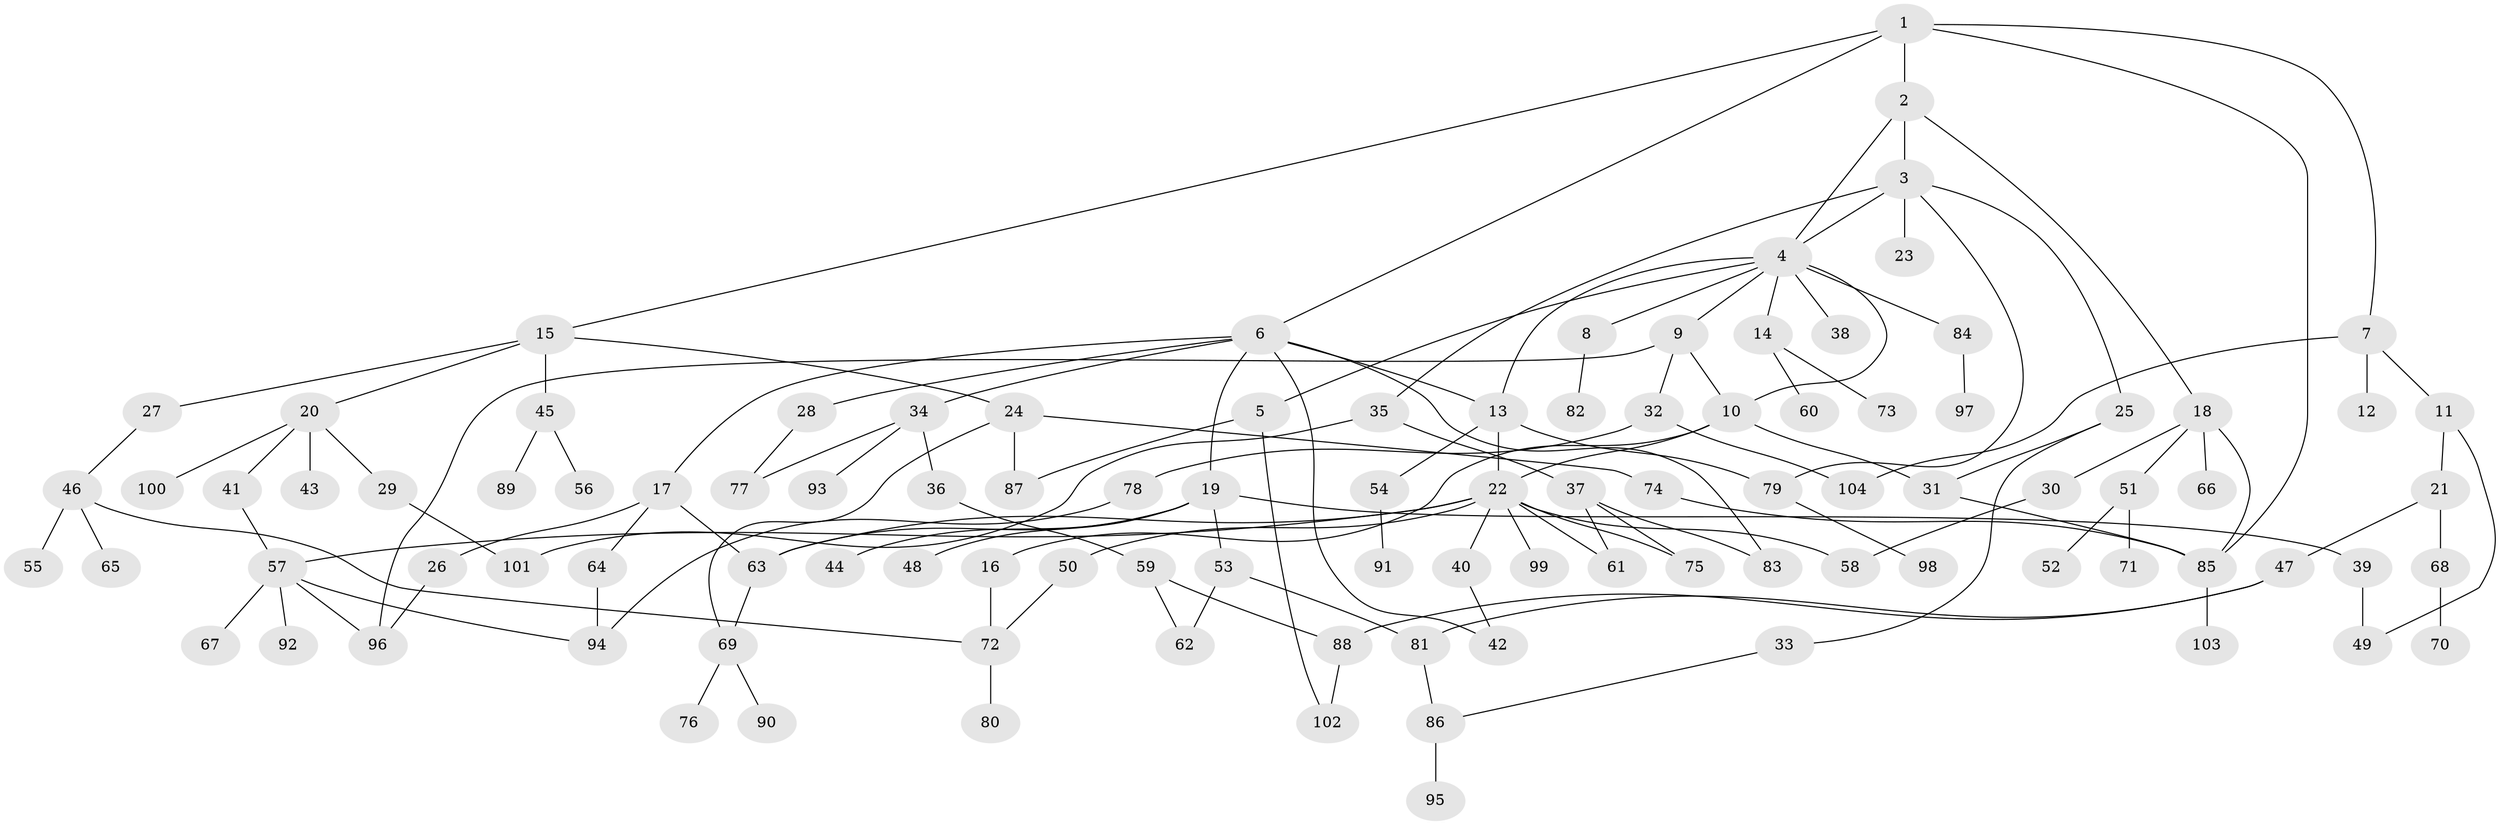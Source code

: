 // Generated by graph-tools (version 1.1) at 2025/13/03/09/25 04:13:16]
// undirected, 104 vertices, 137 edges
graph export_dot {
graph [start="1"]
  node [color=gray90,style=filled];
  1;
  2;
  3;
  4;
  5;
  6;
  7;
  8;
  9;
  10;
  11;
  12;
  13;
  14;
  15;
  16;
  17;
  18;
  19;
  20;
  21;
  22;
  23;
  24;
  25;
  26;
  27;
  28;
  29;
  30;
  31;
  32;
  33;
  34;
  35;
  36;
  37;
  38;
  39;
  40;
  41;
  42;
  43;
  44;
  45;
  46;
  47;
  48;
  49;
  50;
  51;
  52;
  53;
  54;
  55;
  56;
  57;
  58;
  59;
  60;
  61;
  62;
  63;
  64;
  65;
  66;
  67;
  68;
  69;
  70;
  71;
  72;
  73;
  74;
  75;
  76;
  77;
  78;
  79;
  80;
  81;
  82;
  83;
  84;
  85;
  86;
  87;
  88;
  89;
  90;
  91;
  92;
  93;
  94;
  95;
  96;
  97;
  98;
  99;
  100;
  101;
  102;
  103;
  104;
  1 -- 2;
  1 -- 6;
  1 -- 7;
  1 -- 15;
  1 -- 85;
  2 -- 3;
  2 -- 18;
  2 -- 4;
  3 -- 4;
  3 -- 23;
  3 -- 25;
  3 -- 35;
  3 -- 79;
  4 -- 5;
  4 -- 8;
  4 -- 9;
  4 -- 10;
  4 -- 13;
  4 -- 14;
  4 -- 38;
  4 -- 84;
  5 -- 87;
  5 -- 102;
  6 -- 17;
  6 -- 19;
  6 -- 28;
  6 -- 34;
  6 -- 42;
  6 -- 13;
  6 -- 83;
  7 -- 11;
  7 -- 12;
  7 -- 104;
  8 -- 82;
  9 -- 32;
  9 -- 10;
  9 -- 96;
  10 -- 16;
  10 -- 31;
  10 -- 22;
  11 -- 21;
  11 -- 49;
  13 -- 22;
  13 -- 54;
  13 -- 79;
  14 -- 60;
  14 -- 73;
  15 -- 20;
  15 -- 24;
  15 -- 27;
  15 -- 45;
  16 -- 72;
  17 -- 26;
  17 -- 64;
  17 -- 63;
  18 -- 30;
  18 -- 51;
  18 -- 66;
  18 -- 85;
  19 -- 39;
  19 -- 44;
  19 -- 48;
  19 -- 53;
  19 -- 63;
  20 -- 29;
  20 -- 41;
  20 -- 43;
  20 -- 100;
  21 -- 47;
  21 -- 68;
  22 -- 40;
  22 -- 50;
  22 -- 57;
  22 -- 61;
  22 -- 99;
  22 -- 58;
  22 -- 63;
  22 -- 75;
  24 -- 74;
  24 -- 69;
  24 -- 87;
  25 -- 33;
  25 -- 31;
  26 -- 96;
  27 -- 46;
  28 -- 77;
  29 -- 101;
  30 -- 58;
  31 -- 85;
  32 -- 78;
  32 -- 104;
  33 -- 86;
  34 -- 36;
  34 -- 77;
  34 -- 93;
  35 -- 37;
  35 -- 101;
  36 -- 59;
  37 -- 75;
  37 -- 83;
  37 -- 61;
  39 -- 49;
  40 -- 42;
  41 -- 57;
  45 -- 56;
  45 -- 89;
  46 -- 55;
  46 -- 65;
  46 -- 72;
  47 -- 81;
  47 -- 88;
  50 -- 72;
  51 -- 52;
  51 -- 71;
  53 -- 62;
  53 -- 81;
  54 -- 91;
  57 -- 67;
  57 -- 92;
  57 -- 96;
  57 -- 94;
  59 -- 88;
  59 -- 62;
  63 -- 69;
  64 -- 94;
  68 -- 70;
  69 -- 76;
  69 -- 90;
  72 -- 80;
  74 -- 85;
  78 -- 94;
  79 -- 98;
  81 -- 86;
  84 -- 97;
  85 -- 103;
  86 -- 95;
  88 -- 102;
}

